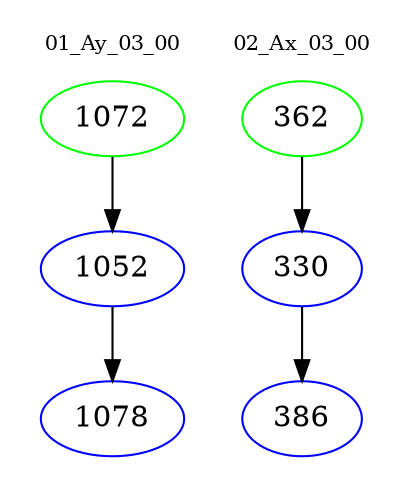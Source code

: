 digraph{
subgraph cluster_0 {
color = white
label = "01_Ay_03_00";
fontsize=10;
T0_1072 [label="1072", color="green"]
T0_1072 -> T0_1052 [color="black"]
T0_1052 [label="1052", color="blue"]
T0_1052 -> T0_1078 [color="black"]
T0_1078 [label="1078", color="blue"]
}
subgraph cluster_1 {
color = white
label = "02_Ax_03_00";
fontsize=10;
T1_362 [label="362", color="green"]
T1_362 -> T1_330 [color="black"]
T1_330 [label="330", color="blue"]
T1_330 -> T1_386 [color="black"]
T1_386 [label="386", color="blue"]
}
}
